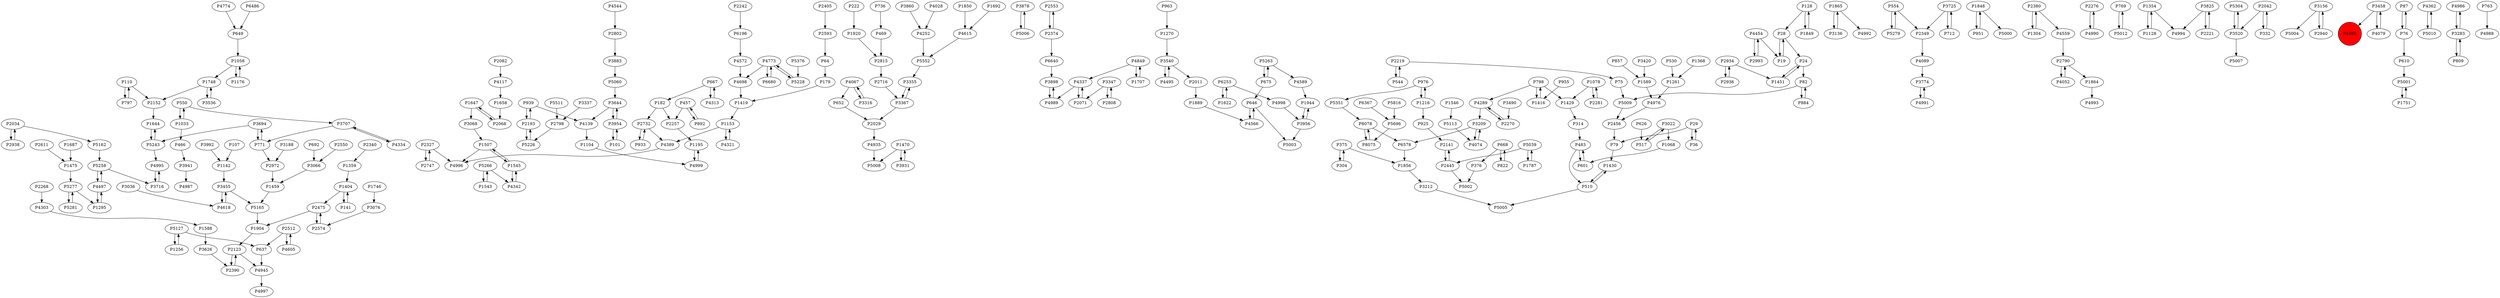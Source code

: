 digraph {
	P1748 -> P2152
	P6196 -> P4572
	P3860 -> P4252
	P3878 -> P5006
	P4615 -> P5552
	P2553 -> P2374
	P1256 -> P5127
	P3188 -> P2972
	P4389 -> P4996
	P5263 -> P675
	P2219 -> P544
	P667 -> P182
	P3941 -> P4987
	P1687 -> P1475
	P6367 -> P5696
	P2802 -> P3883
	P1850 -> P4615
	P6253 -> P1622
	P6680 -> P4773
	P1865 -> P3136
	P5127 -> P637
	P3707 -> P771
	P554 -> P5279
	P304 -> P375
	P2327 -> P2747
	P939 -> P2193
	P1904 -> P2123
	P1848 -> P951
	P1864 -> P4993
	P2029 -> P4935
	P646 -> P4566
	P1470 -> P5008
	P3954 -> P101
	P2747 -> P2327
	P8078 -> P8075
	P4773 -> P4698
	P4999 -> P1195
	P1746 -> P3076
	P3716 -> P4995
	P5266 -> P1543
	P2276 -> P4990
	P2011 -> P1889
	P1033 -> P466
	P4544 -> P2802
	P5376 -> P5228
	P675 -> P646
	P2512 -> P4605
	P3883 -> P5060
	P1647 -> P3068
	P601 -> P483
	P5039 -> P1787
	P1216 -> P976
	P798 -> P4289
	P128 -> P28
	P769 -> P5012
	P6640 -> P3898
	P2993 -> P4454
	P5006 -> P3878
	P1475 -> P5277
	P1404 -> P141
	P2934 -> P2936
	P1692 -> P4615
	P1354 -> P1128
	P626 -> P517
	P1470 -> P3931
	P4117 -> P1658
	P2219 -> P75
	P4566 -> P646
	P1354 -> P4994
	P141 -> P1404
	P951 -> P1848
	P5060 -> P3644
	P3725 -> P2349
	P1153 -> P4321
	P483 -> P601
	P5304 -> P3520
	P4995 -> P3716
	P375 -> P1856
	P5258 -> P3716
	P2123 -> P4945
	P1848 -> P5000
	P128 -> P1849
	P5258 -> P4497
	P1153 -> P4389
	P1658 -> P2068
	P5243 -> P1644
	P1295 -> P4497
	P3156 -> P5004
	P179 -> P1419
	P3540 -> P2011
	P2456 -> P79
	P3644 -> P3954
	P4773 -> P6680
	P4052 -> P2790
	P2390 -> P2123
	P1622 -> P6253
	P955 -> P1416
	P736 -> P469
	P798 -> P1429
	P1707 -> P4849
	P3992 -> P1142
	P4849 -> P1707
	P2934 -> P1451
	P3458 -> P4985
	P5012 -> P769
	P1644 -> P5243
	P5039 -> P2445
	P1058 -> P1748
	P5226 -> P2193
	P2340 -> P1359
	P4698 -> P1419
	P3337 -> P2798
	P3212 -> P5005
	P101 -> P3954
	P75 -> P5009
	P5266 -> P4342
	P4079 -> P3458
	P36 -> P29
	P2445 -> P2141
	P4774 -> P649
	P857 -> P1589
	P3455 -> P5165
	P3540 -> P4495
	P2071 -> P4337
	P1261 -> P4976
	P550 -> P3707
	P884 -> P82
	P5511 -> P2798
	P4497 -> P1295
	P82 -> P884
	P1419 -> P1153
	P3022 -> P1068
	P1849 -> P128
	P4454 -> P2993
	P4289 -> P2270
	P652 -> P2029
	P649 -> P1058
	P2380 -> P1304
	P2405 -> P2593
	P3355 -> P3367
	P2123 -> P2390
	P469 -> P2815
	P2593 -> P64
	P1195 -> P4999
	P667 -> P4313
	P87 -> P76
	P5552 -> P3355
	P2574 -> P2475
	P798 -> P1416
	P4313 -> P667
	P771 -> P2972
	P4362 -> P5010
	P5228 -> P4773
	P712 -> P3725
	P4986 -> P3283
	P3036 -> P4618
	P5281 -> P5277
	P3626 -> P2390
	P668 -> P822
	P809 -> P3283
	P554 -> P2349
	P3283 -> P4986
	P1430 -> P510
	P2042 -> P3520
	P3536 -> P1748
	P4139 -> P1104
	P2380 -> P4559
	P2936 -> P2934
	P4089 -> P3774
	P5816 -> P5696
	P2141 -> P2445
	P4303 -> P1588
	P3707 -> P4334
	P1304 -> P2380
	P797 -> P110
	P1216 -> P925
	P2611 -> P1475
	P5696 -> P8075
	P1078 -> P1429
	P5277 -> P5281
	P771 -> P3694
	P4342 -> P1545
	P4572 -> P4698
	P1459 -> P5165
	P6486 -> P649
	P4990 -> P2276
	P4495 -> P3540
	P4252 -> P5552
	P5243 -> P4995
	P3076 -> P2574
	P4945 -> P4997
	P1751 -> P5001
	P4067 -> P3316
	P107 -> P1142
	P550 -> P1033
	P3954 -> P3644
	P1142 -> P3455
	P1270 -> P3540
	P457 -> P892
	P82 -> P5009
	P5277 -> P1295
	P5162 -> P5258
	P1546 -> P5113
	P3520 -> P5304
	P8075 -> P8078
	P457 -> P2257
	P1058 -> P1176
	P79 -> P1430
	P3367 -> P3355
	P4559 -> P2790
	P1920 -> P2815
	P4605 -> P2512
	P76 -> P610
	P3694 -> P5243
	P2034 -> P2938
	P4454 -> P19
	P4334 -> P3707
	P4976 -> P2456
	P4935 -> P5008
	P4337 -> P2071
	P2268 -> P4303
	P2972 -> P1459
	P4067 -> P652
	P1748 -> P3536
	P29 -> P79
	P5127 -> P1256
	P1068 -> P601
	P110 -> P2152
	P28 -> P24
	P2281 -> P1078
	P3022 -> P517
	P1787 -> P5039
	P2042 -> P332
	P1647 -> P2068
	P933 -> P2732
	P6253 -> P4998
	P2938 -> P2034
	P4998 -> P3956
	P3066 -> P1459
	P2193 -> P939
	P822 -> P668
	P3725 -> P712
	P892 -> P457
	P1543 -> P5266
	P530 -> P1261
	P1429 -> P314
	P1451 -> P24
	P3156 -> P2940
	P76 -> P87
	P1176 -> P1058
	P28 -> P19
	P3136 -> P1865
	P332 -> P2042
	P3420 -> P1589
	P4589 -> P1944
	P5351 -> P8078
	P1545 -> P4342
	P314 -> P483
	P1368 -> P1261
	P1416 -> P798
	P3458 -> P4079
	P3209 -> P4074
	P6578 -> P1856
	P3490 -> P2270
	P2034 -> P5162
	P2798 -> P5226
	P3347 -> P2071
	P4773 -> P5228
	P4989 -> P3898
	P3898 -> P4989
	P1856 -> P3212
	P2221 -> P3825
	P1033 -> P550
	P2270 -> P4289
	P3956 -> P1944
	P668 -> P376
	P2082 -> P4117
	P4028 -> P4252
	P1865 -> P4992
	P939 -> P4139
	P544 -> P2219
	P5263 -> P4589
	P510 -> P1430
	P3825 -> P2221
	P5279 -> P554
	P3694 -> P771
	P1359 -> P1404
	P3367 -> P2029
	P1889 -> P4566
	P2374 -> P6640
	P510 -> P5005
	P692 -> P3066
	P19 -> P28
	P5165 -> P1904
	P8078 -> P6578
	P2808 -> P3347
	P2550 -> P3066
	P2716 -> P3367
	P3644 -> P4139
	P1545 -> P1507
	P110 -> P797
	P1507 -> P4996
	P24 -> P1451
	P675 -> P5263
	P2242 -> P6196
	P3283 -> P809
	P3347 -> P2808
	P5001 -> P1751
	P963 -> P1270
	P3068 -> P1507
	P610 -> P5001
	P646 -> P5003
	P2732 -> P933
	P4849 -> P4337
	P2475 -> P1904
	P5009 -> P2456
	P5010 -> P4362
	P1588 -> P3626
	P182 -> P2257
	P2193 -> P5226
	P2068 -> P1647
	P483 -> P510
	P3931 -> P1470
	P2374 -> P2553
	P1589 -> P4976
	P2732 -> P4389
	P1404 -> P2475
	P3774 -> P4991
	P64 -> P179
	P4337 -> P4989
	P3520 -> P5007
	P2790 -> P1864
	P24 -> P82
	P1128 -> P1354
	P2815 -> P2716
	P5113 -> P4074
	P182 -> P2732
	P1944 -> P3956
	P4321 -> P1153
	P4991 -> P3774
	P2790 -> P4052
	P3455 -> P4618
	P976 -> P1216
	P925 -> P2141
	P2152 -> P1644
	P2512 -> P637
	P637 -> P4945
	P4618 -> P3455
	P2940 -> P3156
	P4497 -> P5258
	P763 -> P4988
	P517 -> P3022
	P2349 -> P4089
	P1104 -> P4999
	P1507 -> P1545
	P2445 -> P5002
	P2257 -> P1195
	P3825 -> P4994
	P376 -> P5002
	P1078 -> P2281
	P976 -> P5351
	P2327 -> P4996
	P2475 -> P2574
	P222 -> P1920
	P3316 -> P4067
	P4074 -> P3209
	P466 -> P3941
	P3956 -> P5003
	P29 -> P36
	P4289 -> P3209
	P3209 -> P6578
	P375 -> P304
	P4985 [shape=circle]
	P4985 [style=filled]
	P4985 [fillcolor=red]
}